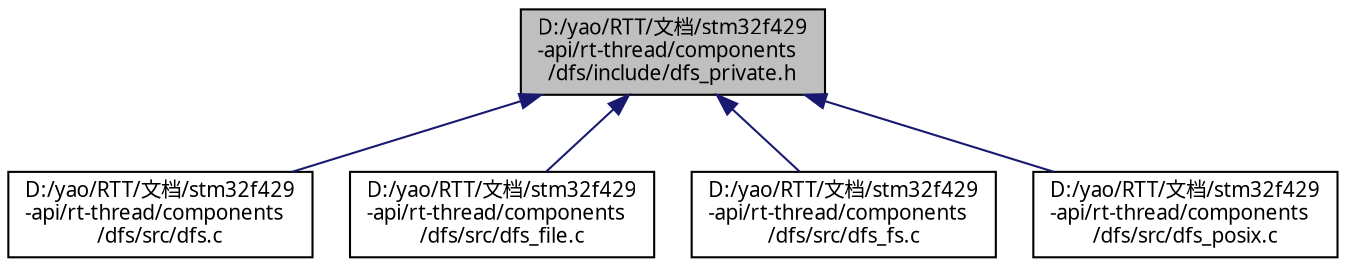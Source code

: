 digraph "D:/yao/RTT/文档/stm32f429-api/rt-thread/components/dfs/include/dfs_private.h"
{
  edge [fontname="FreeSans.ttf",fontsize="10",labelfontname="FreeSans.ttf",labelfontsize="10"];
  node [fontname="FreeSans.ttf",fontsize="10",shape=record];
  Node1 [label="D:/yao/RTT/文档/stm32f429\l-api/rt-thread/components\l/dfs/include/dfs_private.h",height=0.2,width=0.4,color="black", fillcolor="grey75", style="filled", fontcolor="black"];
  Node1 -> Node2 [dir="back",color="midnightblue",fontsize="10",style="solid",fontname="FreeSans.ttf"];
  Node2 [label="D:/yao/RTT/文档/stm32f429\l-api/rt-thread/components\l/dfs/src/dfs.c",height=0.2,width=0.4,color="black", fillcolor="white", style="filled",URL="$dfs_8c.html"];
  Node1 -> Node3 [dir="back",color="midnightblue",fontsize="10",style="solid",fontname="FreeSans.ttf"];
  Node3 [label="D:/yao/RTT/文档/stm32f429\l-api/rt-thread/components\l/dfs/src/dfs_file.c",height=0.2,width=0.4,color="black", fillcolor="white", style="filled",URL="$dfs__file_8c.html"];
  Node1 -> Node4 [dir="back",color="midnightblue",fontsize="10",style="solid",fontname="FreeSans.ttf"];
  Node4 [label="D:/yao/RTT/文档/stm32f429\l-api/rt-thread/components\l/dfs/src/dfs_fs.c",height=0.2,width=0.4,color="black", fillcolor="white", style="filled",URL="$dfs__fs_8c.html"];
  Node1 -> Node5 [dir="back",color="midnightblue",fontsize="10",style="solid",fontname="FreeSans.ttf"];
  Node5 [label="D:/yao/RTT/文档/stm32f429\l-api/rt-thread/components\l/dfs/src/dfs_posix.c",height=0.2,width=0.4,color="black", fillcolor="white", style="filled",URL="$dfs__posix_8c.html"];
}
